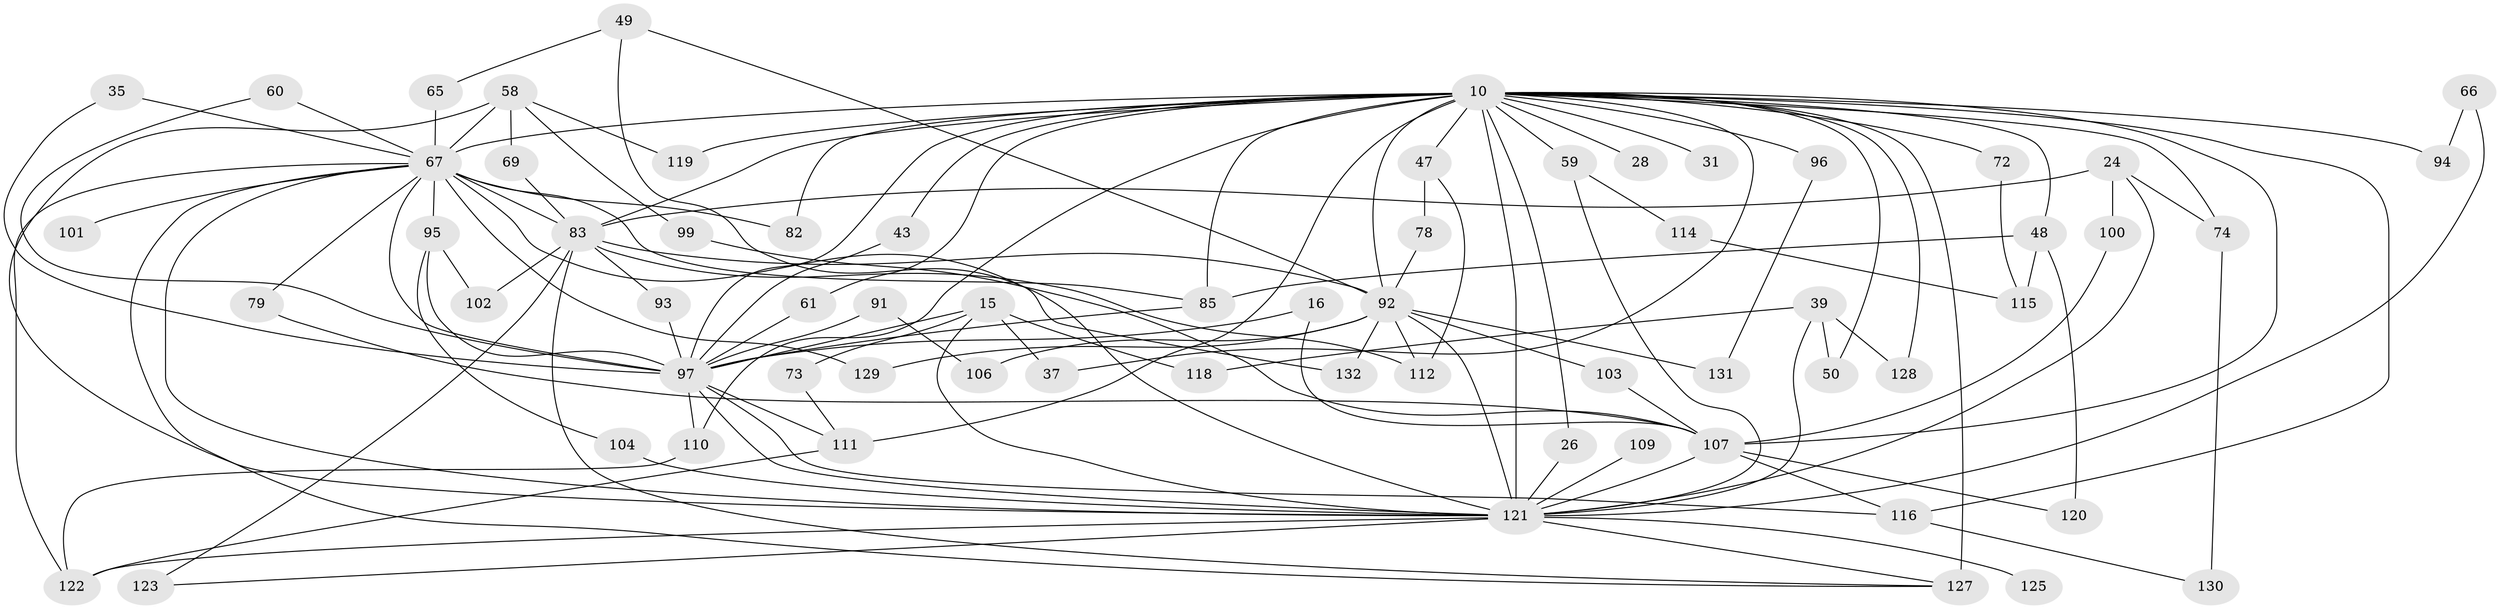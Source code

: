 // original degree distribution, {26: 0.007575757575757576, 22: 0.022727272727272728, 18: 0.007575757575757576, 27: 0.007575757575757576, 20: 0.007575757575757576, 24: 0.007575757575757576, 15: 0.007575757575757576, 28: 0.007575757575757576, 2: 0.5151515151515151, 3: 0.17424242424242425, 4: 0.12121212121212122, 6: 0.022727272727272728, 7: 0.015151515151515152, 5: 0.06818181818181818, 8: 0.007575757575757576}
// Generated by graph-tools (version 1.1) at 2025/49/03/04/25 21:49:02]
// undirected, 66 vertices, 127 edges
graph export_dot {
graph [start="1"]
  node [color=gray90,style=filled];
  10 [super="+4+7"];
  15;
  16;
  24 [super="+22"];
  26;
  28;
  31;
  35;
  37 [super="+20"];
  39;
  43;
  47;
  48;
  49;
  50;
  58 [super="+54"];
  59 [super="+42"];
  60;
  61;
  65;
  66;
  67 [super="+56+8"];
  69;
  72;
  73;
  74 [super="+55"];
  78;
  79;
  82;
  83 [super="+17+46"];
  85 [super="+12+57+13"];
  91;
  92 [super="+76+77+87"];
  93;
  94 [super="+45"];
  95;
  96;
  97 [super="+30"];
  99;
  100;
  101;
  102;
  103;
  104;
  106;
  107 [super="+68+86+98"];
  109;
  110 [super="+52"];
  111 [super="+40+53"];
  112 [super="+108"];
  114;
  115 [super="+90"];
  116 [super="+89+84"];
  118 [super="+44"];
  119 [super="+113"];
  120;
  121 [super="+105+5"];
  122 [super="+117"];
  123;
  125;
  127 [super="+126+51+27"];
  128;
  129;
  130;
  131;
  132;
  10 -- 31 [weight=2];
  10 -- 47 [weight=2];
  10 -- 59 [weight=2];
  10 -- 72 [weight=2];
  10 -- 74 [weight=2];
  10 -- 82;
  10 -- 28;
  10 -- 94 [weight=3];
  10 -- 96 [weight=2];
  10 -- 97 [weight=12];
  10 -- 107 [weight=12];
  10 -- 121 [weight=9];
  10 -- 83 [weight=3];
  10 -- 128;
  10 -- 67 [weight=9];
  10 -- 119 [weight=2];
  10 -- 26;
  10 -- 43;
  10 -- 110;
  10 -- 48;
  10 -- 50;
  10 -- 116 [weight=3];
  10 -- 61;
  10 -- 111 [weight=2];
  10 -- 92 [weight=2];
  10 -- 37;
  10 -- 85;
  10 -- 127 [weight=5];
  15 -- 37;
  15 -- 73;
  15 -- 118 [weight=2];
  15 -- 97;
  15 -- 121;
  16 -- 97 [weight=2];
  16 -- 107;
  24 -- 83 [weight=2];
  24 -- 100;
  24 -- 74;
  24 -- 121;
  26 -- 121;
  35 -- 97;
  35 -- 67;
  39 -- 50;
  39 -- 128;
  39 -- 118;
  39 -- 121 [weight=2];
  43 -- 97;
  47 -- 78;
  47 -- 112;
  48 -- 115 [weight=2];
  48 -- 120;
  48 -- 85;
  49 -- 65;
  49 -- 92;
  49 -- 121 [weight=2];
  58 -- 69;
  58 -- 99;
  58 -- 119;
  58 -- 121;
  58 -- 67 [weight=2];
  59 -- 114;
  59 -- 121;
  60 -- 97;
  60 -- 67;
  61 -- 97;
  65 -- 67;
  66 -- 94;
  66 -- 121;
  67 -- 121 [weight=5];
  67 -- 129;
  67 -- 132;
  67 -- 79;
  67 -- 82;
  67 -- 83 [weight=2];
  67 -- 85;
  67 -- 95;
  67 -- 97 [weight=4];
  67 -- 101 [weight=2];
  67 -- 122 [weight=2];
  67 -- 127;
  69 -- 83;
  72 -- 115;
  73 -- 111;
  74 -- 130;
  78 -- 92;
  79 -- 107;
  83 -- 93;
  83 -- 102;
  83 -- 112;
  83 -- 123;
  83 -- 127;
  83 -- 92;
  85 -- 97 [weight=3];
  91 -- 106;
  91 -- 97;
  92 -- 131;
  92 -- 129;
  92 -- 132;
  92 -- 121 [weight=3];
  92 -- 112;
  92 -- 103;
  92 -- 106;
  93 -- 97;
  95 -- 102;
  95 -- 104;
  95 -- 97;
  96 -- 131;
  97 -- 111;
  97 -- 110;
  97 -- 121 [weight=5];
  97 -- 116;
  99 -- 107;
  100 -- 107;
  103 -- 107;
  104 -- 121;
  107 -- 121 [weight=4];
  107 -- 120;
  107 -- 116;
  109 -- 121 [weight=2];
  110 -- 122;
  111 -- 122;
  114 -- 115;
  116 -- 130;
  121 -- 122 [weight=2];
  121 -- 123;
  121 -- 125;
  121 -- 127;
}
